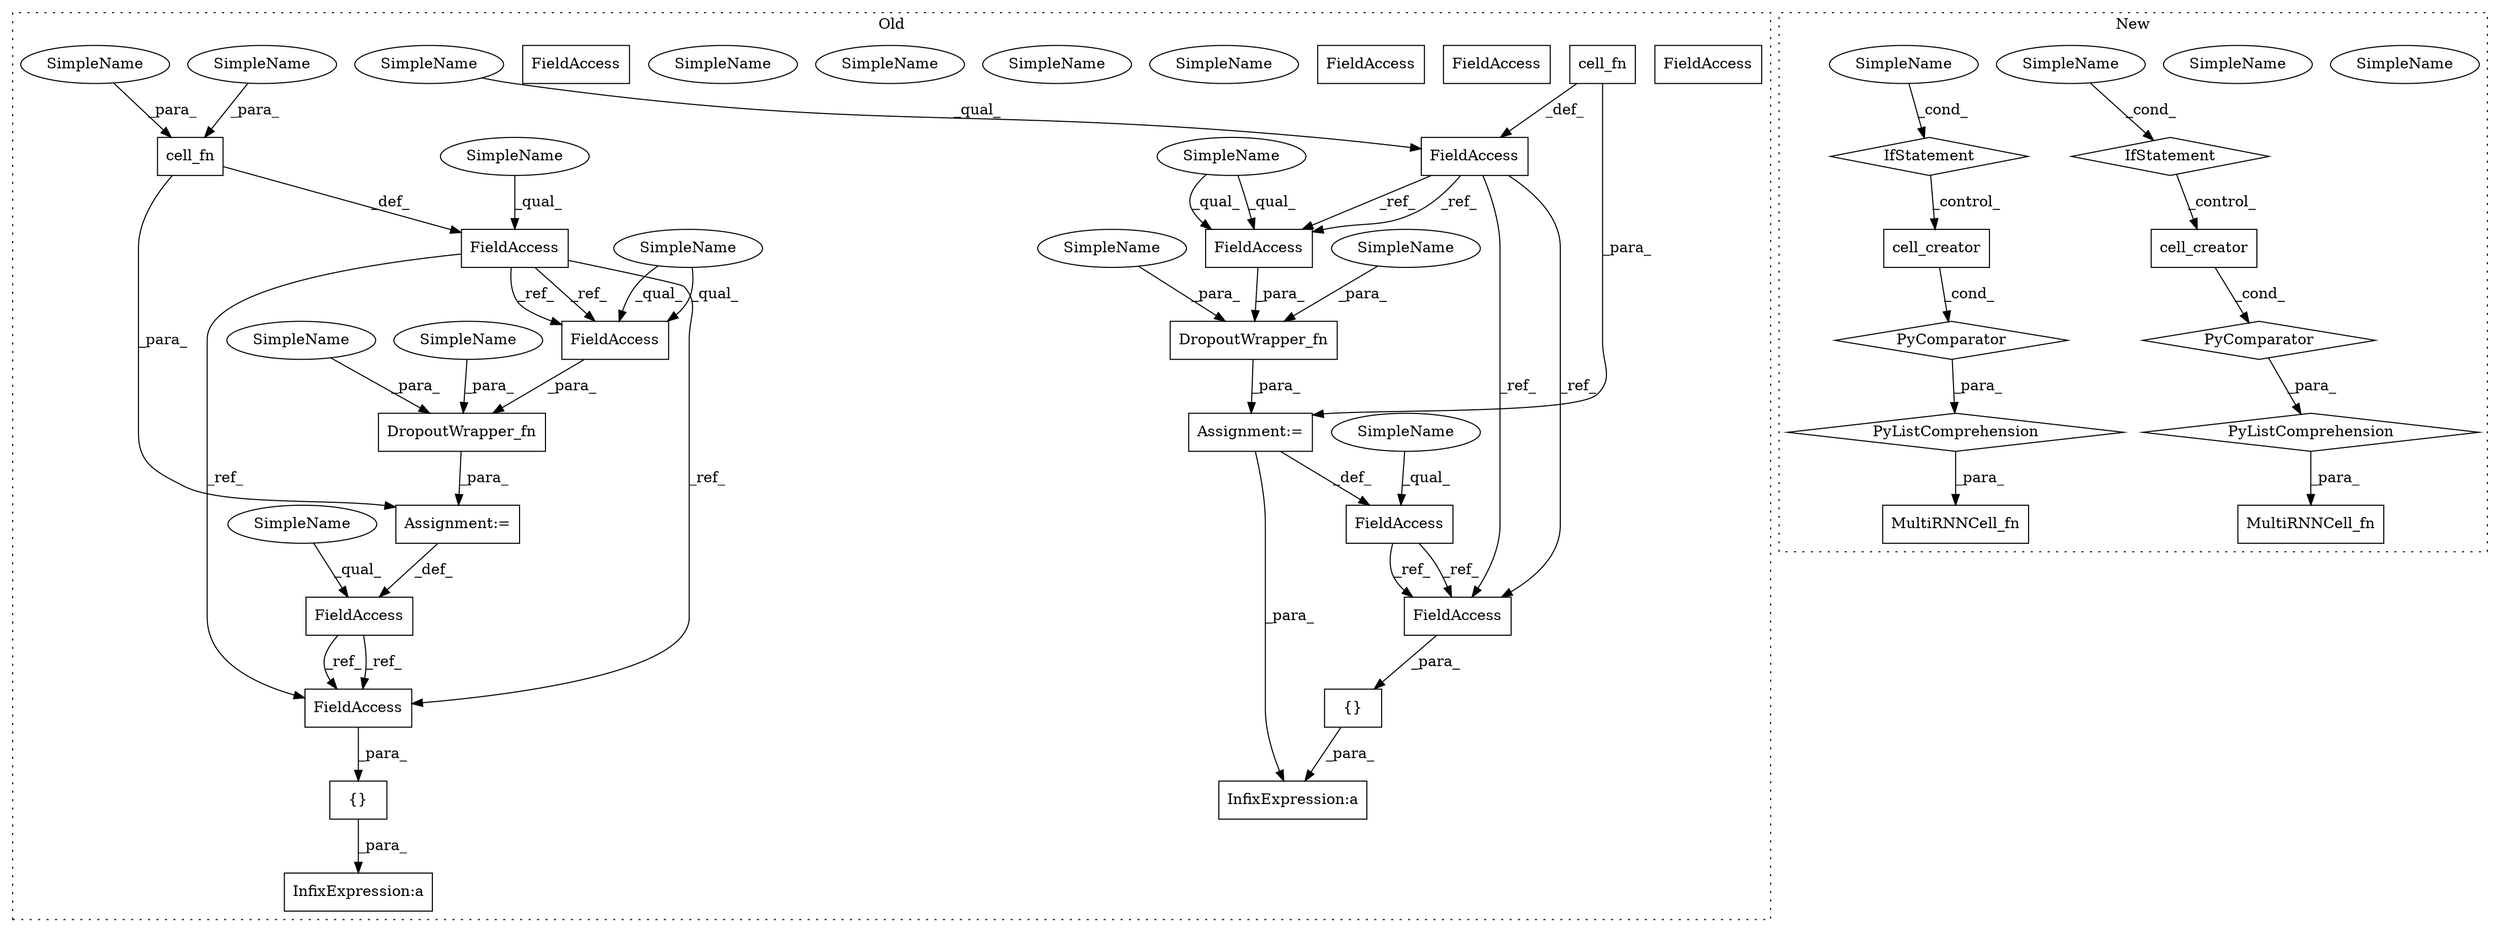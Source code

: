 digraph G {
subgraph cluster0 {
1 [label="cell_fn" a="32" s="69800,69831" l="8,1" shape="box"];
3 [label="InfixExpression:a" a="27" s="70979" l="3" shape="box"];
5 [label="{}" a="4" s="70965,70978" l="1,1" shape="box"];
6 [label="FieldAccess" a="22" s="69787" l="12" shape="box"];
7 [label="FieldAccess" a="22" s="70529" l="12" shape="box"];
8 [label="FieldAccess" a="22" s="70560" l="12" shape="box"];
16 [label="DropoutWrapper_fn" a="32" s="70542,70599" l="18,1" shape="box"];
17 [label="Assignment:=" a="7" s="70541" l="1" shape="box"];
19 [label="FieldAccess" a="22" s="70610" l="12" shape="box"];
20 [label="{}" a="4" s="71038,71051" l="1,1" shape="box"];
21 [label="InfixExpression:a" a="27" s="71052" l="3" shape="box"];
22 [label="cell_fn" a="32" s="69853,69884" l="8,1" shape="box"];
23 [label="FieldAccess" a="22" s="69840" l="12" shape="box"];
25 [label="FieldAccess" a="22" s="70641" l="12" shape="box"];
26 [label="DropoutWrapper_fn" a="32" s="70623,70680" l="18,1" shape="box"];
27 [label="Assignment:=" a="7" s="70622" l="1" shape="box"];
29 [label="FieldAccess" a="22" s="70641" l="12" shape="box"];
30 [label="FieldAccess" a="22" s="71039" l="12" shape="box"];
33 [label="SimpleName" a="42" s="70654" l="12" shape="ellipse"];
34 [label="SimpleName" a="42" s="70573" l="12" shape="ellipse"];
35 [label="SimpleName" a="42" s="70667" l="13" shape="ellipse"];
36 [label="SimpleName" a="42" s="70586" l="13" shape="ellipse"];
37 [label="SimpleName" a="42" s="70586" l="13" shape="ellipse"];
38 [label="SimpleName" a="42" s="70667" l="13" shape="ellipse"];
39 [label="FieldAccess" a="22" s="70966" l="12" shape="box"];
40 [label="FieldAccess" a="22" s="70560" l="12" shape="box"];
41 [label="SimpleName" a="42" s="70560" l="4" shape="ellipse"];
42 [label="SimpleName" a="42" s="70641" l="4" shape="ellipse"];
43 [label="SimpleName" a="42" s="69840" l="4" shape="ellipse"];
44 [label="SimpleName" a="42" s="69787" l="4" shape="ellipse"];
45 [label="SimpleName" a="42" s="70610" l="4" shape="ellipse"];
46 [label="SimpleName" a="42" s="70529" l="4" shape="ellipse"];
47 [label="SimpleName" a="42" s="69808" l="8" shape="ellipse"];
48 [label="SimpleName" a="42" s="70654" l="12" shape="ellipse"];
49 [label="SimpleName" a="42" s="70573" l="12" shape="ellipse"];
50 [label="SimpleName" a="42" s="69817" l="14" shape="ellipse"];
51 [label="FieldAccess" a="22" s="70966" l="12" shape="box"];
52 [label="FieldAccess" a="22" s="71039" l="12" shape="box"];
label = "Old";
style="dotted";
}
subgraph cluster1 {
2 [label="MultiRNNCell_fn" a="32" s="72057,72210" l="31,-5" shape="box"];
4 [label="PyComparator" a="113" s="72172" l="30" shape="diamond"];
9 [label="cell_creator" a="32" s="72088" l="14" shape="box"];
10 [label="cell_creator" a="32" s="72259" l="14" shape="box"];
11 [label="PyComparator" a="113" s="72343" l="30" shape="diamond"];
12 [label="SimpleName" a="42" s="72368" l="5" shape="ellipse"];
13 [label="IfStatement" a="25" s="72343" l="30" shape="diamond"];
14 [label="SimpleName" a="42" s="72197" l="5" shape="ellipse"];
15 [label="IfStatement" a="25" s="72172" l="30" shape="diamond"];
18 [label="PyListComprehension" a="109" s="72259" l="122" shape="diamond"];
24 [label="MultiRNNCell_fn" a="32" s="72228,72381" l="31,-5" shape="box"];
28 [label="PyListComprehension" a="109" s="72088" l="122" shape="diamond"];
31 [label="SimpleName" a="42" s="72197" l="5" shape="ellipse"];
32 [label="SimpleName" a="42" s="72368" l="5" shape="ellipse"];
label = "New";
style="dotted";
}
1 -> 17 [label="_para_"];
1 -> 6 [label="_def_"];
4 -> 28 [label="_para_"];
5 -> 3 [label="_para_"];
6 -> 40 [label="_ref_"];
6 -> 51 [label="_ref_"];
6 -> 40 [label="_ref_"];
6 -> 51 [label="_ref_"];
7 -> 51 [label="_ref_"];
7 -> 51 [label="_ref_"];
9 -> 4 [label="_cond_"];
10 -> 11 [label="_cond_"];
11 -> 18 [label="_para_"];
13 -> 10 [label="_control_"];
15 -> 9 [label="_control_"];
16 -> 17 [label="_para_"];
17 -> 7 [label="_def_"];
18 -> 24 [label="_para_"];
19 -> 52 [label="_ref_"];
19 -> 52 [label="_ref_"];
20 -> 21 [label="_para_"];
22 -> 23 [label="_def_"];
22 -> 27 [label="_para_"];
23 -> 52 [label="_ref_"];
23 -> 29 [label="_ref_"];
23 -> 29 [label="_ref_"];
23 -> 52 [label="_ref_"];
26 -> 27 [label="_para_"];
27 -> 19 [label="_def_"];
27 -> 21 [label="_para_"];
28 -> 2 [label="_para_"];
29 -> 26 [label="_para_"];
31 -> 15 [label="_cond_"];
32 -> 13 [label="_cond_"];
37 -> 16 [label="_para_"];
38 -> 26 [label="_para_"];
40 -> 16 [label="_para_"];
41 -> 40 [label="_qual_"];
41 -> 40 [label="_qual_"];
42 -> 29 [label="_qual_"];
42 -> 29 [label="_qual_"];
43 -> 23 [label="_qual_"];
44 -> 6 [label="_qual_"];
45 -> 19 [label="_qual_"];
46 -> 7 [label="_qual_"];
47 -> 1 [label="_para_"];
48 -> 26 [label="_para_"];
49 -> 16 [label="_para_"];
50 -> 1 [label="_para_"];
51 -> 5 [label="_para_"];
52 -> 20 [label="_para_"];
}